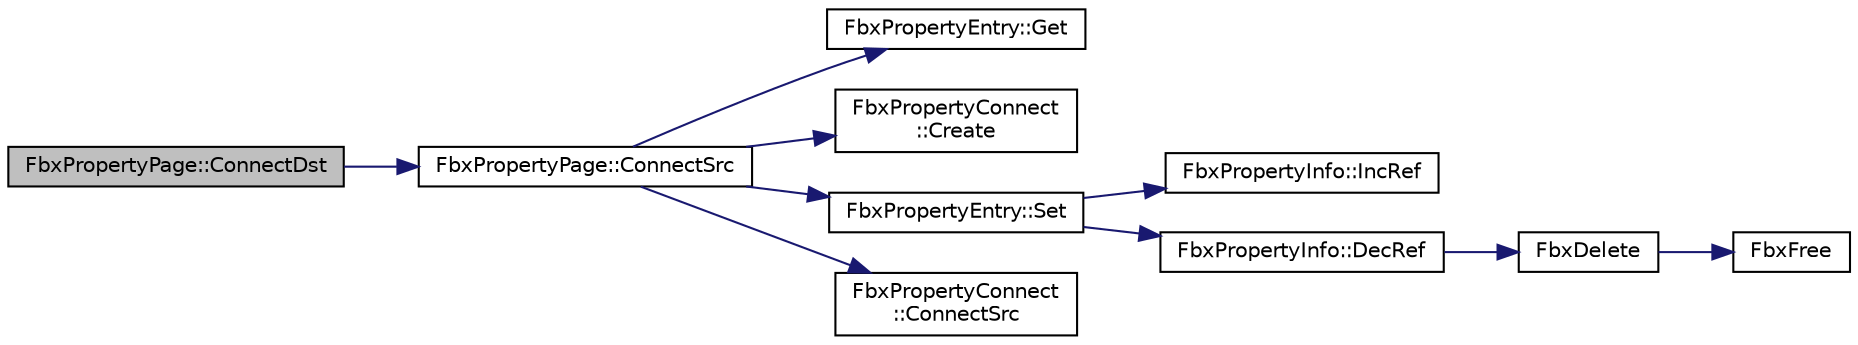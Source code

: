 digraph "FbxPropertyPage::ConnectDst"
{
  edge [fontname="Helvetica",fontsize="10",labelfontname="Helvetica",labelfontsize="10"];
  node [fontname="Helvetica",fontsize="10",shape=record];
  rankdir="LR";
  Node42 [label="FbxPropertyPage::ConnectDst",height=0.2,width=0.4,color="black", fillcolor="grey75", style="filled", fontcolor="black"];
  Node42 -> Node43 [color="midnightblue",fontsize="10",style="solid",fontname="Helvetica"];
  Node43 [label="FbxPropertyPage::ConnectSrc",height=0.2,width=0.4,color="black", fillcolor="white", style="filled",URL="$class_fbx_property_page.html#a8a265cf78b10f6255f3c4796b1b10875"];
  Node43 -> Node44 [color="midnightblue",fontsize="10",style="solid",fontname="Helvetica"];
  Node44 [label="FbxPropertyEntry::Get",height=0.2,width=0.4,color="black", fillcolor="white", style="filled",URL="$class_fbx_property_entry.html#ae91a2951a81cd0906ffa15c6d7c9abe4"];
  Node43 -> Node45 [color="midnightblue",fontsize="10",style="solid",fontname="Helvetica"];
  Node45 [label="FbxPropertyConnect\l::Create",height=0.2,width=0.4,color="black", fillcolor="white", style="filled",URL="$class_fbx_property_connect.html#aa9dc912c6e7b5185f0afa7af81c55e85"];
  Node43 -> Node46 [color="midnightblue",fontsize="10",style="solid",fontname="Helvetica"];
  Node46 [label="FbxPropertyEntry::Set",height=0.2,width=0.4,color="black", fillcolor="white", style="filled",URL="$class_fbx_property_entry.html#ad1aae55932cd5bb6dac87c580ddf9e64"];
  Node46 -> Node47 [color="midnightblue",fontsize="10",style="solid",fontname="Helvetica"];
  Node47 [label="FbxPropertyInfo::IncRef",height=0.2,width=0.4,color="black", fillcolor="white", style="filled",URL="$class_fbx_property_info.html#afa1a32d32b37e32e4b1ff4977b3ee9ab"];
  Node46 -> Node48 [color="midnightblue",fontsize="10",style="solid",fontname="Helvetica"];
  Node48 [label="FbxPropertyInfo::DecRef",height=0.2,width=0.4,color="black", fillcolor="white", style="filled",URL="$class_fbx_property_info.html#abea3d3ce25a205502657711eb7e2c6f2"];
  Node48 -> Node49 [color="midnightblue",fontsize="10",style="solid",fontname="Helvetica"];
  Node49 [label="FbxDelete",height=0.2,width=0.4,color="black", fillcolor="white", style="filled",URL="$fbxalloc_8h.html#a55138f34ac93c519a78f624178c128d6",tooltip="Deletion policy for pointer template classes that uses the FbxDelete() function. "];
  Node49 -> Node50 [color="midnightblue",fontsize="10",style="solid",fontname="Helvetica"];
  Node50 [label="FbxFree",height=0.2,width=0.4,color="black", fillcolor="white", style="filled",URL="$fbxalloc_8h.html#a8252906713d55f4c56e7ba84221d3852"];
  Node43 -> Node51 [color="midnightblue",fontsize="10",style="solid",fontname="Helvetica"];
  Node51 [label="FbxPropertyConnect\l::ConnectSrc",height=0.2,width=0.4,color="black", fillcolor="white", style="filled",URL="$class_fbx_property_connect.html#af5c78b8a65708e2e4f82da4db2deb76a"];
}
